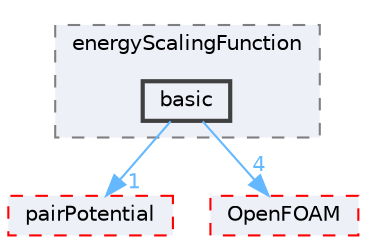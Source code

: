 digraph "src/lagrangian/molecularDynamics/potential/energyScalingFunction/basic"
{
 // LATEX_PDF_SIZE
  bgcolor="transparent";
  edge [fontname=Helvetica,fontsize=10,labelfontname=Helvetica,labelfontsize=10];
  node [fontname=Helvetica,fontsize=10,shape=box,height=0.2,width=0.4];
  compound=true
  subgraph clusterdir_4db16fdd645643dd862885eed4f94f57 {
    graph [ bgcolor="#edf0f7", pencolor="grey50", label="energyScalingFunction", fontname=Helvetica,fontsize=10 style="filled,dashed", URL="dir_4db16fdd645643dd862885eed4f94f57.html",tooltip=""]
  dir_15750015fbdfc577ed522467676388d6 [label="basic", fillcolor="#edf0f7", color="grey25", style="filled,bold", URL="dir_15750015fbdfc577ed522467676388d6.html",tooltip=""];
  }
  dir_9487009c2385b02a6805e2d8ecc37432 [label="pairPotential", fillcolor="#edf0f7", color="red", style="filled,dashed", URL="dir_9487009c2385b02a6805e2d8ecc37432.html",tooltip=""];
  dir_c5473ff19b20e6ec4dfe5c310b3778a8 [label="OpenFOAM", fillcolor="#edf0f7", color="red", style="filled,dashed", URL="dir_c5473ff19b20e6ec4dfe5c310b3778a8.html",tooltip=""];
  dir_15750015fbdfc577ed522467676388d6->dir_9487009c2385b02a6805e2d8ecc37432 [headlabel="1", labeldistance=1.5 headhref="dir_000213_002774.html" href="dir_000213_002774.html" color="steelblue1" fontcolor="steelblue1"];
  dir_15750015fbdfc577ed522467676388d6->dir_c5473ff19b20e6ec4dfe5c310b3778a8 [headlabel="4", labeldistance=1.5 headhref="dir_000213_002695.html" href="dir_000213_002695.html" color="steelblue1" fontcolor="steelblue1"];
}
